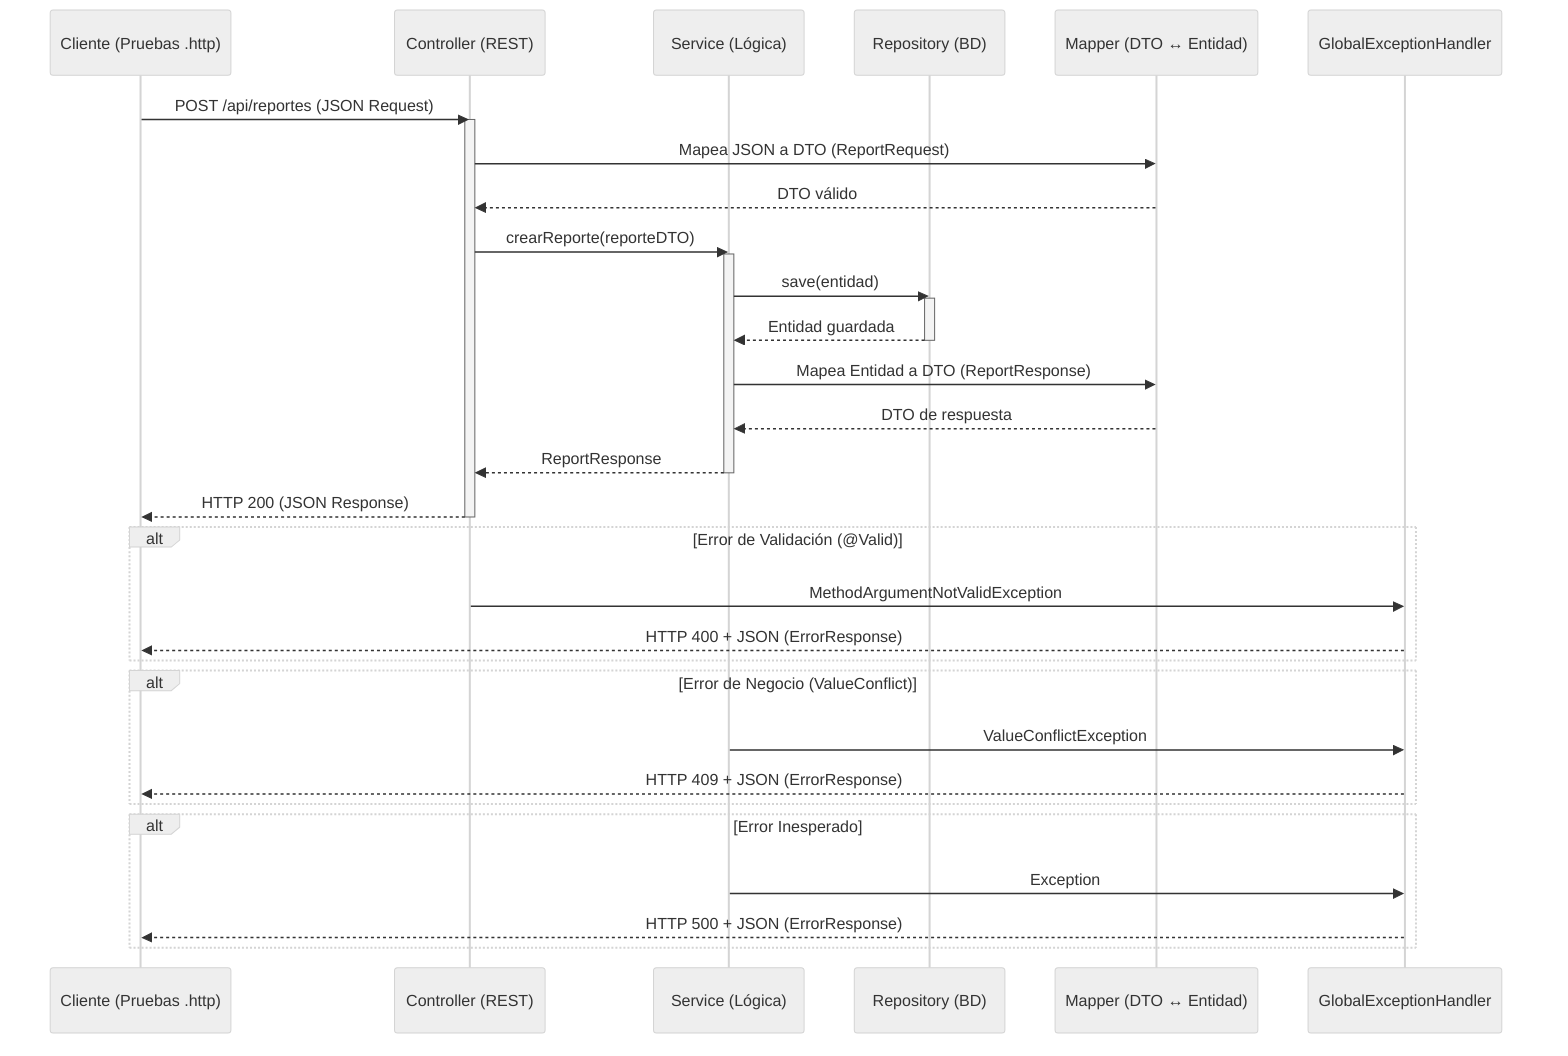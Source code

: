 %%{init: {'theme': 'neutral', 'fontFamily': 'Arial'}}%%
sequenceDiagram
    participant Cliente as Cliente (Pruebas .http)
    participant Controller as Controller (REST)
    participant Service as Service (Lógica)
    participant Repository as Repository (BD)
    participant Mapper as Mapper (DTO ↔ Entidad)
    participant GlobalExceptionHandler as GlobalExceptionHandler

    Cliente->>Controller: POST /api/reportes (JSON Request)
    activate Controller
    Controller->>Mapper: Mapea JSON a DTO (ReportRequest)
    Mapper-->>Controller: DTO válido
    Controller->>Service: crearReporte(reporteDTO)
    activate Service
    Service->>Repository: save(entidad)
    activate Repository
    Repository-->>Service: Entidad guardada
    deactivate Repository
    Service->>Mapper: Mapea Entidad a DTO (ReportResponse)
    Mapper-->>Service: DTO de respuesta
    Service-->>Controller: ReportResponse
    deactivate Service
    Controller-->>Cliente: HTTP 200 (JSON Response)
    deactivate Controller

    alt Error de Validación (@Valid)
        Controller->>GlobalExceptionHandler: MethodArgumentNotValidException
        GlobalExceptionHandler-->>Cliente: HTTP 400 + JSON (ErrorResponse)
    end

    alt Error de Negocio (ValueConflict)
        Service->>GlobalExceptionHandler: ValueConflictException
        GlobalExceptionHandler-->>Cliente: HTTP 409 + JSON (ErrorResponse)
    end

    alt Error Inesperado
        Service->>GlobalExceptionHandler: Exception
        GlobalExceptionHandler-->>Cliente: HTTP 500 + JSON (ErrorResponse)
    end